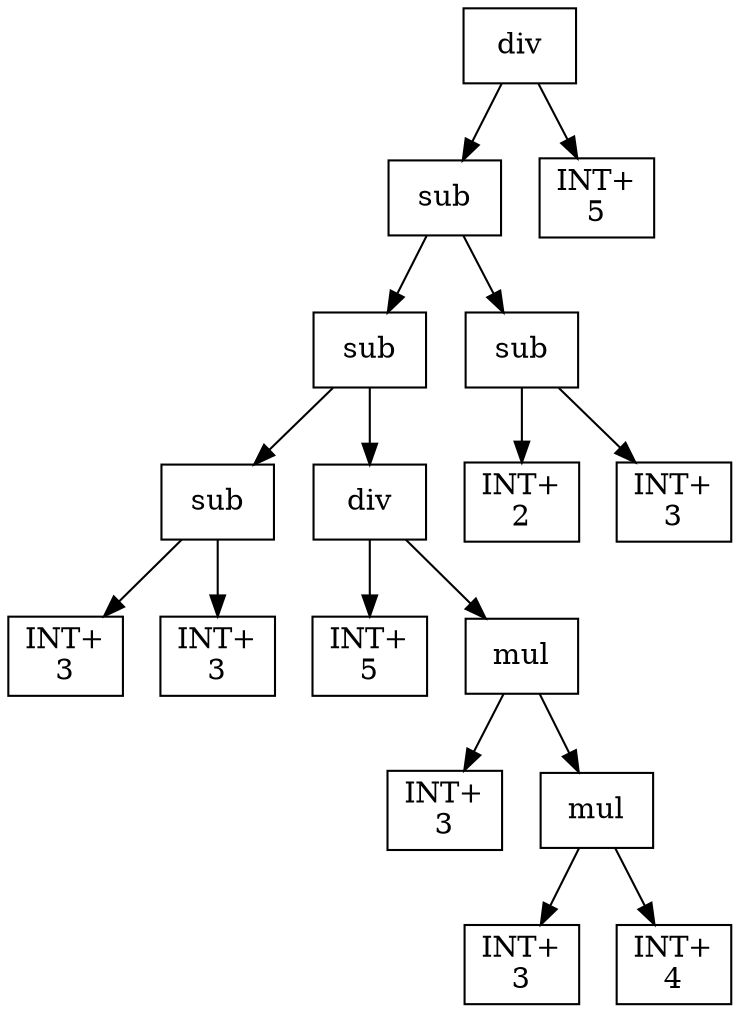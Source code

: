 digraph expr {
  node [shape=box];
  n1 [label="div"];
  n2 [label="sub"];
  n3 [label="sub"];
  n4 [label="sub"];
  n5 [label="INT+\n3"];
  n6 [label="INT+\n3"];
  n4 -> n5;
  n4 -> n6;
  n7 [label="div"];
  n8 [label="INT+\n5"];
  n9 [label="mul"];
  n10 [label="INT+\n3"];
  n11 [label="mul"];
  n12 [label="INT+\n3"];
  n13 [label="INT+\n4"];
  n11 -> n12;
  n11 -> n13;
  n9 -> n10;
  n9 -> n11;
  n7 -> n8;
  n7 -> n9;
  n3 -> n4;
  n3 -> n7;
  n14 [label="sub"];
  n15 [label="INT+\n2"];
  n16 [label="INT+\n3"];
  n14 -> n15;
  n14 -> n16;
  n2 -> n3;
  n2 -> n14;
  n17 [label="INT+\n5"];
  n1 -> n2;
  n1 -> n17;
}